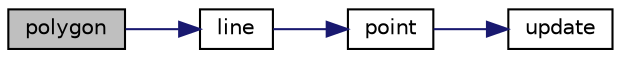 digraph "polygon"
{
  edge [fontname="Helvetica",fontsize="10",labelfontname="Helvetica",labelfontsize="10"];
  node [fontname="Helvetica",fontsize="10",shape=record];
  rankdir="LR";
  Node57 [label="polygon",height=0.2,width=0.4,color="black", fillcolor="grey75", style="filled", fontcolor="black"];
  Node57 -> Node58 [color="midnightblue",fontsize="10",style="solid",fontname="Helvetica"];
  Node58 [label="line",height=0.2,width=0.4,color="black", fillcolor="white", style="filled",URL="$drawing_8c.html#a22de909bf6f8aad73f1126de7b5c8739",tooltip="Desenha uma linha. "];
  Node58 -> Node59 [color="midnightblue",fontsize="10",style="solid",fontname="Helvetica"];
  Node59 [label="point",height=0.2,width=0.4,color="black", fillcolor="white", style="filled",URL="$drawing_8c.html#ae966cb875313c1733713d879517f6326",tooltip="Desenha um ponto. "];
  Node59 -> Node60 [color="midnightblue",fontsize="10",style="solid",fontname="Helvetica"];
  Node60 [label="update",height=0.2,width=0.4,color="black", fillcolor="white", style="filled",URL="$drawing_8c.html#ac5c54df7ed3b930268c8d7752c101725",tooltip="Atualiza matriz de imagem Atualiza a matriz de imagem do programa para receber as alterações feitas p..."];
}
